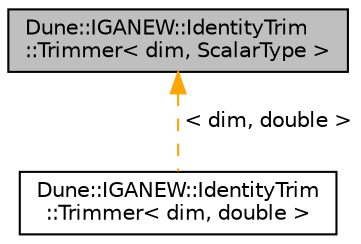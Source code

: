 digraph "Dune::IGANEW::IdentityTrim::Trimmer&lt; dim, ScalarType &gt;"
{
 // LATEX_PDF_SIZE
  edge [fontname="Helvetica",fontsize="10",labelfontname="Helvetica",labelfontsize="10"];
  node [fontname="Helvetica",fontsize="10",shape=record];
  Node1 [label="Dune::IGANEW::IdentityTrim\l::Trimmer\< dim, ScalarType \>",height=0.2,width=0.4,color="black", fillcolor="grey75", style="filled", fontcolor="black",tooltip="Trimmer struct representing a trimmer with identity trimming (no trimming at all)."];
  Node1 -> Node2 [dir="back",color="orange",fontsize="10",style="dashed",label=" \< dim, double \>" ,fontname="Helvetica"];
  Node2 [label="Dune::IGANEW::IdentityTrim\l::Trimmer\< dim, double \>",height=0.2,width=0.4,color="black", fillcolor="white", style="filled",URL="$d1/de4/a01481.html",tooltip=" "];
}
